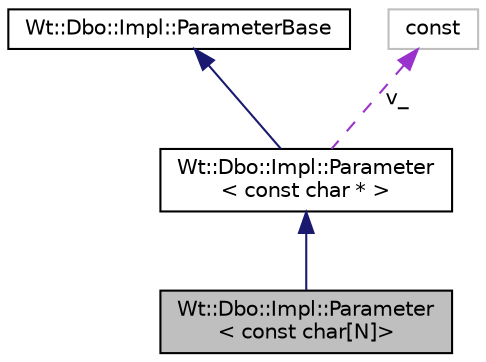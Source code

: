 digraph "Wt::Dbo::Impl::Parameter&lt; const char[N]&gt;"
{
 // LATEX_PDF_SIZE
  edge [fontname="Helvetica",fontsize="10",labelfontname="Helvetica",labelfontsize="10"];
  node [fontname="Helvetica",fontsize="10",shape=record];
  Node1 [label="Wt::Dbo::Impl::Parameter\l\< const char[N]\>",height=0.2,width=0.4,color="black", fillcolor="grey75", style="filled", fontcolor="black",tooltip=" "];
  Node2 -> Node1 [dir="back",color="midnightblue",fontsize="10",style="solid"];
  Node2 [label="Wt::Dbo::Impl::Parameter\l\< const char * \>",height=0.2,width=0.4,color="black", fillcolor="white", style="filled",URL="$structWt_1_1Dbo_1_1Impl_1_1Parameter.html",tooltip=" "];
  Node3 -> Node2 [dir="back",color="midnightblue",fontsize="10",style="solid"];
  Node3 [label="Wt::Dbo::Impl::ParameterBase",height=0.2,width=0.4,color="black", fillcolor="white", style="filled",URL="$structWt_1_1Dbo_1_1Impl_1_1ParameterBase.html",tooltip=" "];
  Node4 -> Node2 [dir="back",color="darkorchid3",fontsize="10",style="dashed",label=" v_" ];
  Node4 [label="const",height=0.2,width=0.4,color="grey75", fillcolor="white", style="filled",tooltip=" "];
}
